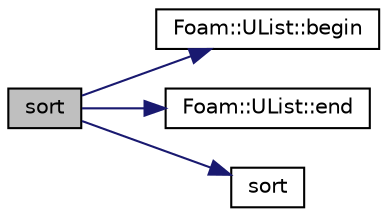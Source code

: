 digraph "sort"
{
  bgcolor="transparent";
  edge [fontname="Helvetica",fontsize="10",labelfontname="Helvetica",labelfontsize="10"];
  node [fontname="Helvetica",fontsize="10",shape=record];
  rankdir="LR";
  Node1 [label="sort",height=0.2,width=0.4,color="black", fillcolor="grey75", style="filled" fontcolor="black"];
  Node1 -> Node2 [color="midnightblue",fontsize="10",style="solid",fontname="Helvetica"];
  Node2 [label="Foam::UList::begin",height=0.2,width=0.4,color="black",URL="$classFoam_1_1UList.html#a8a0643ef7f391465066f7f07d45ce934",tooltip="Return an iterator to begin traversing the UList. "];
  Node1 -> Node3 [color="midnightblue",fontsize="10",style="solid",fontname="Helvetica"];
  Node3 [label="Foam::UList::end",height=0.2,width=0.4,color="black",URL="$classFoam_1_1UList.html#acf5102a998ffca93da588563e2af7413",tooltip="Return an iterator to end traversing the UList. "];
  Node1 -> Node4 [color="midnightblue",fontsize="10",style="solid",fontname="Helvetica"];
  Node4 [label="sort",height=0.2,width=0.4,color="black",URL="$namespaceFoam.html#ac60e8d67e31d7d0aa03e70e9a6dd3217"];
}
